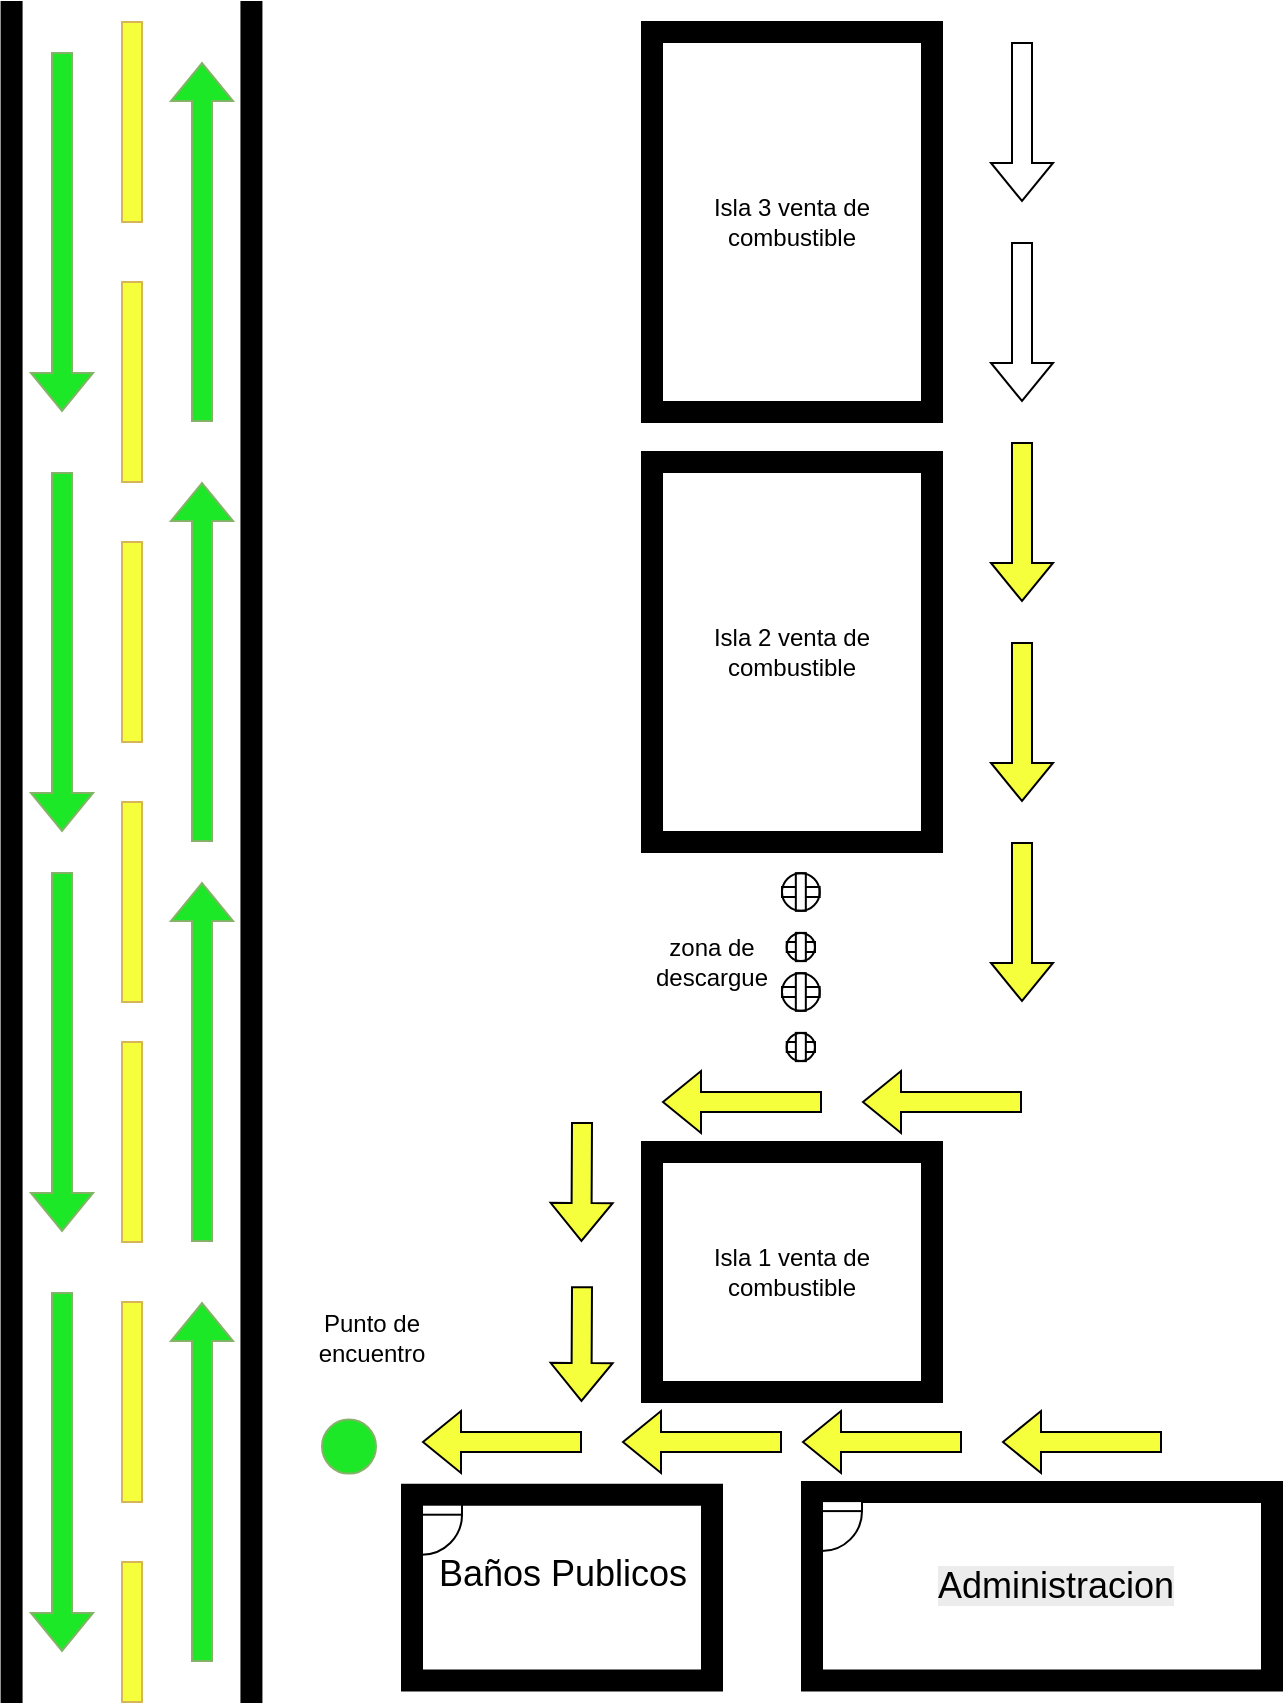 <mxfile version="28.2.0">
  <diagram name="Page-1" id="38b20595-45e3-9b7f-d5ca-b57f44c5b66d">
    <mxGraphModel dx="525" dy="921" grid="1" gridSize="10" guides="1" tooltips="1" connect="1" arrows="1" fold="1" page="1" pageScale="1" pageWidth="1100" pageHeight="850" background="none" math="0" shadow="0">
      <root>
        <mxCell id="0" />
        <mxCell id="1" parent="0" />
        <mxCell id="lSpn9x8to274P1ykeCi2-16" value="" style="group" vertex="1" connectable="0" parent="1">
          <mxGeometry x="1310" y="741.35" width="160" height="102.86" as="geometry" />
        </mxCell>
        <mxCell id="lSpn9x8to274P1ykeCi2-13" value="" style="verticalLabelPosition=bottom;html=1;verticalAlign=top;align=center;shape=mxgraph.floorplan.room;fillColor=strokeColor;" vertex="1" parent="lSpn9x8to274P1ykeCi2-16">
          <mxGeometry width="160" height="102.86" as="geometry" />
        </mxCell>
        <mxCell id="lSpn9x8to274P1ykeCi2-14" value="&lt;font style=&quot;font-size: 18px;&quot;&gt;Baños Publicos&lt;/font&gt;" style="text;strokeColor=none;align=center;fillColor=none;html=1;verticalAlign=middle;whiteSpace=wrap;rounded=0;" vertex="1" parent="lSpn9x8to274P1ykeCi2-16">
          <mxGeometry x="7.619" y="19.286" width="144.762" height="51.43" as="geometry" />
        </mxCell>
        <mxCell id="lSpn9x8to274P1ykeCi2-15" value="" style="verticalLabelPosition=bottom;html=1;verticalAlign=top;align=center;shape=mxgraph.floorplan.doorLeft;aspect=fixed;" vertex="1" parent="lSpn9x8to274P1ykeCi2-16">
          <mxGeometry x="10" y="10" width="20" height="21.25" as="geometry" />
        </mxCell>
        <mxCell id="lSpn9x8to274P1ykeCi2-20" value="" style="group" vertex="1" connectable="0" parent="1">
          <mxGeometry x="1510" y="740" width="240" height="104.21" as="geometry" />
        </mxCell>
        <mxCell id="lSpn9x8to274P1ykeCi2-17" value="" style="verticalLabelPosition=bottom;html=1;verticalAlign=top;align=center;shape=mxgraph.floorplan.room;fillColor=strokeColor;" vertex="1" parent="lSpn9x8to274P1ykeCi2-20">
          <mxGeometry width="240" height="104.21" as="geometry" />
        </mxCell>
        <mxCell id="lSpn9x8to274P1ykeCi2-18" value="" style="verticalLabelPosition=bottom;html=1;verticalAlign=top;align=center;shape=mxgraph.floorplan.doorLeft;aspect=fixed;" vertex="1" parent="lSpn9x8to274P1ykeCi2-20">
          <mxGeometry x="10" y="9.55" width="20" height="21.25" as="geometry" />
        </mxCell>
        <mxCell id="lSpn9x8to274P1ykeCi2-19" value="&lt;span style=&quot;color: rgb(0, 0, 0); font-family: Helvetica; font-size: 18px; font-style: normal; font-variant-ligatures: normal; font-variant-caps: normal; font-weight: 400; letter-spacing: normal; orphans: 2; text-indent: 0px; text-transform: none; widows: 2; word-spacing: 0px; -webkit-text-stroke-width: 0px; white-space: normal; background-color: rgb(236, 236, 236); text-decoration-thickness: initial; text-decoration-style: initial; text-decoration-color: initial; float: none; display: inline !important;&quot;&gt;Administracion&lt;/span&gt;" style="text;whiteSpace=wrap;html=1;align=center;verticalAlign=middle;" vertex="1" parent="lSpn9x8to274P1ykeCi2-20">
          <mxGeometry x="20" y="8.68" width="213.68" height="86.84" as="geometry" />
        </mxCell>
        <mxCell id="lSpn9x8to274P1ykeCi2-26" value="" style="group" vertex="1" connectable="0" parent="1">
          <mxGeometry x="1110" width="129.44" height="850" as="geometry" />
        </mxCell>
        <mxCell id="lSpn9x8to274P1ykeCi2-1" value="" style="verticalLabelPosition=bottom;html=1;verticalAlign=top;align=center;shape=mxgraph.floorplan.wall;fillColor=strokeColor;direction=south;" vertex="1" parent="lSpn9x8to274P1ykeCi2-26">
          <mxGeometry width="9.58" height="850" as="geometry" />
        </mxCell>
        <mxCell id="lSpn9x8to274P1ykeCi2-4" value="" style="verticalLabelPosition=bottom;html=1;verticalAlign=top;align=center;shape=mxgraph.floorplan.wall;fillColor=strokeColor;direction=south;" vertex="1" parent="lSpn9x8to274P1ykeCi2-26">
          <mxGeometry x="120" width="9.44" height="850" as="geometry" />
        </mxCell>
        <mxCell id="lSpn9x8to274P1ykeCi2-5" value="" style="verticalLabelPosition=bottom;html=1;verticalAlign=top;align=center;shape=mxgraph.floorplan.wall;fillColor=#F5FF3B;direction=south;strokeColor=#d6b656;" vertex="1" parent="lSpn9x8to274P1ykeCi2-26">
          <mxGeometry x="60" y="140" width="10" height="100" as="geometry" />
        </mxCell>
        <mxCell id="lSpn9x8to274P1ykeCi2-8" value="" style="verticalLabelPosition=bottom;html=1;verticalAlign=top;align=center;shape=mxgraph.floorplan.wall;fillColor=#F5FF3B;direction=south;strokeColor=#d6b656;" vertex="1" parent="lSpn9x8to274P1ykeCi2-26">
          <mxGeometry x="60" y="270" width="10" height="100" as="geometry" />
        </mxCell>
        <mxCell id="lSpn9x8to274P1ykeCi2-9" value="" style="verticalLabelPosition=bottom;html=1;verticalAlign=top;align=center;shape=mxgraph.floorplan.wall;fillColor=#F5FF3B;direction=south;strokeColor=#d6b656;" vertex="1" parent="lSpn9x8to274P1ykeCi2-26">
          <mxGeometry x="60" y="400" width="10" height="100" as="geometry" />
        </mxCell>
        <mxCell id="lSpn9x8to274P1ykeCi2-10" value="" style="verticalLabelPosition=bottom;html=1;verticalAlign=top;align=center;shape=mxgraph.floorplan.wall;fillColor=#F5FF3B;direction=south;strokeColor=#d6b656;" vertex="1" parent="lSpn9x8to274P1ykeCi2-26">
          <mxGeometry x="60" y="520" width="10" height="100" as="geometry" />
        </mxCell>
        <mxCell id="lSpn9x8to274P1ykeCi2-11" value="" style="verticalLabelPosition=bottom;html=1;verticalAlign=top;align=center;shape=mxgraph.floorplan.wall;fillColor=#F5FF3B;direction=south;strokeColor=#d6b656;" vertex="1" parent="lSpn9x8to274P1ykeCi2-26">
          <mxGeometry x="60" y="650" width="10" height="100" as="geometry" />
        </mxCell>
        <mxCell id="lSpn9x8to274P1ykeCi2-24" value="" style="verticalLabelPosition=bottom;html=1;verticalAlign=top;align=center;shape=mxgraph.floorplan.wall;fillColor=#F5FF3B;direction=south;strokeColor=#d6b656;" vertex="1" parent="lSpn9x8to274P1ykeCi2-26">
          <mxGeometry x="60" y="10" width="10" height="100" as="geometry" />
        </mxCell>
        <mxCell id="lSpn9x8to274P1ykeCi2-25" value="" style="verticalLabelPosition=bottom;html=1;verticalAlign=top;align=center;shape=mxgraph.floorplan.wall;fillColor=#F5FF3B;direction=south;strokeColor=#d6b656;" vertex="1" parent="lSpn9x8to274P1ykeCi2-26">
          <mxGeometry x="60" y="780" width="10" height="70" as="geometry" />
        </mxCell>
        <mxCell id="lSpn9x8to274P1ykeCi2-28" value="" style="shape=flexArrow;endArrow=classic;html=1;rounded=0;fillColor=#1DE827;strokeColor=#82b366;fillStyle=solid;" edge="1" parent="lSpn9x8to274P1ykeCi2-26">
          <mxGeometry width="50" height="50" relative="1" as="geometry">
            <mxPoint x="100" y="830" as="sourcePoint" />
            <mxPoint x="100" y="650" as="targetPoint" />
          </mxGeometry>
        </mxCell>
        <mxCell id="lSpn9x8to274P1ykeCi2-30" value="" style="shape=flexArrow;endArrow=classic;html=1;rounded=0;fillColor=#1DE827;strokeColor=#82b366;fillStyle=solid;" edge="1" parent="lSpn9x8to274P1ykeCi2-26">
          <mxGeometry width="50" height="50" relative="1" as="geometry">
            <mxPoint x="100" y="620" as="sourcePoint" />
            <mxPoint x="100" y="440" as="targetPoint" />
          </mxGeometry>
        </mxCell>
        <mxCell id="lSpn9x8to274P1ykeCi2-31" value="" style="shape=flexArrow;endArrow=classic;html=1;rounded=0;fillColor=#1DE827;strokeColor=#82b366;fillStyle=solid;" edge="1" parent="lSpn9x8to274P1ykeCi2-26">
          <mxGeometry width="50" height="50" relative="1" as="geometry">
            <mxPoint x="100" y="420" as="sourcePoint" />
            <mxPoint x="100" y="240" as="targetPoint" />
          </mxGeometry>
        </mxCell>
        <mxCell id="lSpn9x8to274P1ykeCi2-32" value="" style="shape=flexArrow;endArrow=classic;html=1;rounded=0;fillColor=#1DE827;strokeColor=#82b366;fillStyle=solid;" edge="1" parent="lSpn9x8to274P1ykeCi2-26">
          <mxGeometry width="50" height="50" relative="1" as="geometry">
            <mxPoint x="100" y="210" as="sourcePoint" />
            <mxPoint x="100" y="30" as="targetPoint" />
          </mxGeometry>
        </mxCell>
        <mxCell id="lSpn9x8to274P1ykeCi2-33" value="" style="shape=flexArrow;endArrow=none;html=1;rounded=0;startArrow=block;endFill=0;fillColor=#1DE827;strokeColor=#82b366;fillStyle=solid;" edge="1" parent="lSpn9x8to274P1ykeCi2-26">
          <mxGeometry width="50" height="50" relative="1" as="geometry">
            <mxPoint x="30" y="825" as="sourcePoint" />
            <mxPoint x="30" y="645" as="targetPoint" />
          </mxGeometry>
        </mxCell>
        <mxCell id="lSpn9x8to274P1ykeCi2-34" value="" style="shape=flexArrow;endArrow=none;html=1;rounded=0;startArrow=block;endFill=0;fillColor=#1DE827;strokeColor=#82b366;fillStyle=solid;" edge="1" parent="lSpn9x8to274P1ykeCi2-26">
          <mxGeometry width="50" height="50" relative="1" as="geometry">
            <mxPoint x="30" y="615" as="sourcePoint" />
            <mxPoint x="30" y="435" as="targetPoint" />
          </mxGeometry>
        </mxCell>
        <mxCell id="lSpn9x8to274P1ykeCi2-35" value="" style="shape=flexArrow;endArrow=none;html=1;rounded=0;startArrow=block;endFill=0;fillColor=#1DE827;strokeColor=#82b366;fillStyle=solid;" edge="1" parent="lSpn9x8to274P1ykeCi2-26">
          <mxGeometry width="50" height="50" relative="1" as="geometry">
            <mxPoint x="30" y="415" as="sourcePoint" />
            <mxPoint x="30" y="235" as="targetPoint" />
          </mxGeometry>
        </mxCell>
        <mxCell id="lSpn9x8to274P1ykeCi2-36" value="" style="shape=flexArrow;endArrow=none;html=1;rounded=0;startArrow=block;endFill=0;fillColor=#1DE827;strokeColor=#82b366;fillStyle=solid;" edge="1" parent="lSpn9x8to274P1ykeCi2-26">
          <mxGeometry width="50" height="50" relative="1" as="geometry">
            <mxPoint x="30" y="205" as="sourcePoint" />
            <mxPoint x="30" y="25" as="targetPoint" />
          </mxGeometry>
        </mxCell>
        <mxCell id="lSpn9x8to274P1ykeCi2-50" value="" style="group" vertex="1" connectable="0" parent="1">
          <mxGeometry x="1260" y="640" width="70" height="95.79" as="geometry" />
        </mxCell>
        <mxCell id="lSpn9x8to274P1ykeCi2-49" value="" style="ellipse;whiteSpace=wrap;html=1;aspect=fixed;fillColor=light-dark(#1de827, #1f2f1e);strokeColor=#82b366;" vertex="1" parent="lSpn9x8to274P1ykeCi2-50">
          <mxGeometry x="10" y="68.79" width="27" height="27" as="geometry" />
        </mxCell>
        <mxCell id="lSpn9x8to274P1ykeCi2-48" value="Punto de encuentro" style="text;strokeColor=none;align=center;fillColor=none;html=1;verticalAlign=middle;whiteSpace=wrap;rounded=0;" vertex="1" parent="lSpn9x8to274P1ykeCi2-50">
          <mxGeometry width="70" height="55" as="geometry" />
        </mxCell>
        <mxCell id="lSpn9x8to274P1ykeCi2-51" value="" style="group" vertex="1" connectable="0" parent="1">
          <mxGeometry x="1430" y="570" width="150" height="130" as="geometry" />
        </mxCell>
        <mxCell id="lSpn9x8to274P1ykeCi2-21" value="" style="verticalLabelPosition=bottom;html=1;verticalAlign=top;align=center;shape=mxgraph.floorplan.room;fillColor=strokeColor;" vertex="1" parent="lSpn9x8to274P1ykeCi2-51">
          <mxGeometry width="150" height="130" as="geometry" />
        </mxCell>
        <mxCell id="lSpn9x8to274P1ykeCi2-44" value="Isla 1 venta de combustible" style="text;strokeColor=none;align=center;fillColor=none;html=1;verticalAlign=middle;whiteSpace=wrap;rounded=0;" vertex="1" parent="lSpn9x8to274P1ykeCi2-51">
          <mxGeometry x="10" y="10" width="130" height="110" as="geometry" />
        </mxCell>
        <mxCell id="lSpn9x8to274P1ykeCi2-52" value="" style="group" vertex="1" connectable="0" parent="1">
          <mxGeometry x="1430" y="425" width="88.83" height="110" as="geometry" />
        </mxCell>
        <mxCell id="lSpn9x8to274P1ykeCi2-42" value="" style="group" vertex="1" connectable="0" parent="lSpn9x8to274P1ykeCi2-52">
          <mxGeometry x="70" y="10" width="18.83" height="45" as="geometry" />
        </mxCell>
        <mxCell id="lSpn9x8to274P1ykeCi2-37" value="" style="verticalLabelPosition=bottom;html=1;verticalAlign=top;align=center;shape=mxgraph.floorplan.doorRevolving;aspect=fixed;" vertex="1" parent="lSpn9x8to274P1ykeCi2-42">
          <mxGeometry x="2.36" y="30" width="14.12" height="15" as="geometry" />
        </mxCell>
        <mxCell id="lSpn9x8to274P1ykeCi2-39" value="" style="verticalLabelPosition=bottom;html=1;verticalAlign=top;align=center;shape=mxgraph.floorplan.doorRevolving;aspect=fixed;" vertex="1" parent="lSpn9x8to274P1ykeCi2-42">
          <mxGeometry width="18.83" height="20" as="geometry" />
        </mxCell>
        <mxCell id="lSpn9x8to274P1ykeCi2-43" value="" style="group" vertex="1" connectable="0" parent="lSpn9x8to274P1ykeCi2-52">
          <mxGeometry x="70" y="60" width="18.83" height="45" as="geometry" />
        </mxCell>
        <mxCell id="lSpn9x8to274P1ykeCi2-40" value="" style="verticalLabelPosition=bottom;html=1;verticalAlign=top;align=center;shape=mxgraph.floorplan.doorRevolving;aspect=fixed;" vertex="1" parent="lSpn9x8to274P1ykeCi2-43">
          <mxGeometry x="2.36" y="30" width="14.12" height="15" as="geometry" />
        </mxCell>
        <mxCell id="lSpn9x8to274P1ykeCi2-41" value="" style="verticalLabelPosition=bottom;html=1;verticalAlign=top;align=center;shape=mxgraph.floorplan.doorRevolving;aspect=fixed;" vertex="1" parent="lSpn9x8to274P1ykeCi2-43">
          <mxGeometry width="18.83" height="20" as="geometry" />
        </mxCell>
        <mxCell id="lSpn9x8to274P1ykeCi2-47" value="zona de descargue" style="text;strokeColor=none;align=center;fillColor=none;html=1;verticalAlign=middle;whiteSpace=wrap;rounded=0;" vertex="1" parent="lSpn9x8to274P1ykeCi2-52">
          <mxGeometry width="70" height="110" as="geometry" />
        </mxCell>
        <mxCell id="lSpn9x8to274P1ykeCi2-53" value="" style="group" vertex="1" connectable="0" parent="1">
          <mxGeometry x="1430" y="10" width="150" height="200" as="geometry" />
        </mxCell>
        <mxCell id="lSpn9x8to274P1ykeCi2-23" value="" style="verticalLabelPosition=bottom;html=1;verticalAlign=top;align=center;shape=mxgraph.floorplan.room;fillColor=strokeColor;" vertex="1" parent="lSpn9x8to274P1ykeCi2-53">
          <mxGeometry width="150" height="200" as="geometry" />
        </mxCell>
        <mxCell id="lSpn9x8to274P1ykeCi2-46" value="Isla 3 venta de combustible" style="text;strokeColor=none;align=center;fillColor=none;html=1;verticalAlign=middle;whiteSpace=wrap;rounded=0;" vertex="1" parent="lSpn9x8to274P1ykeCi2-53">
          <mxGeometry x="10" y="10" width="130" height="180" as="geometry" />
        </mxCell>
        <mxCell id="lSpn9x8to274P1ykeCi2-54" value="" style="group" vertex="1" connectable="0" parent="1">
          <mxGeometry x="1430" y="225" width="150" height="200" as="geometry" />
        </mxCell>
        <mxCell id="lSpn9x8to274P1ykeCi2-22" value="" style="verticalLabelPosition=bottom;html=1;verticalAlign=top;align=center;shape=mxgraph.floorplan.room;fillColor=strokeColor;" vertex="1" parent="lSpn9x8to274P1ykeCi2-54">
          <mxGeometry width="150" height="200" as="geometry" />
        </mxCell>
        <mxCell id="lSpn9x8to274P1ykeCi2-45" value="Isla 2 venta de combustible" style="text;strokeColor=none;align=center;fillColor=none;html=1;verticalAlign=middle;whiteSpace=wrap;rounded=0;" vertex="1" parent="lSpn9x8to274P1ykeCi2-54">
          <mxGeometry x="10" y="10" width="130" height="180" as="geometry" />
        </mxCell>
        <mxCell id="lSpn9x8to274P1ykeCi2-56" value="" style="shape=flexArrow;endArrow=classic;html=1;rounded=0;" edge="1" parent="1">
          <mxGeometry width="50" height="50" relative="1" as="geometry">
            <mxPoint x="1620" y="20" as="sourcePoint" />
            <mxPoint x="1620" y="100" as="targetPoint" />
          </mxGeometry>
        </mxCell>
        <mxCell id="lSpn9x8to274P1ykeCi2-57" value="" style="shape=flexArrow;endArrow=classic;html=1;rounded=0;" edge="1" parent="1">
          <mxGeometry width="50" height="50" relative="1" as="geometry">
            <mxPoint x="1620" y="120" as="sourcePoint" />
            <mxPoint x="1620" y="200" as="targetPoint" />
          </mxGeometry>
        </mxCell>
        <mxCell id="lSpn9x8to274P1ykeCi2-58" value="" style="shape=flexArrow;endArrow=classic;html=1;rounded=0;fillColor=light-dark(#f5ff3b, #ededed);gradientColor=none;" edge="1" parent="1">
          <mxGeometry width="50" height="50" relative="1" as="geometry">
            <mxPoint x="1620" y="220" as="sourcePoint" />
            <mxPoint x="1620" y="300" as="targetPoint" />
          </mxGeometry>
        </mxCell>
        <mxCell id="lSpn9x8to274P1ykeCi2-59" value="" style="shape=flexArrow;endArrow=classic;html=1;rounded=0;fillColor=light-dark(#f5ff3b, #ededed);gradientColor=none;" edge="1" parent="1">
          <mxGeometry width="50" height="50" relative="1" as="geometry">
            <mxPoint x="1620" y="320" as="sourcePoint" />
            <mxPoint x="1620" y="400" as="targetPoint" />
          </mxGeometry>
        </mxCell>
        <mxCell id="lSpn9x8to274P1ykeCi2-60" value="" style="shape=flexArrow;endArrow=classic;html=1;rounded=0;fillColor=light-dark(#f5ff3b, #ededed);gradientColor=none;" edge="1" parent="1">
          <mxGeometry width="50" height="50" relative="1" as="geometry">
            <mxPoint x="1620" y="420" as="sourcePoint" />
            <mxPoint x="1620" y="500" as="targetPoint" />
          </mxGeometry>
        </mxCell>
        <mxCell id="lSpn9x8to274P1ykeCi2-62" value="" style="shape=flexArrow;endArrow=classic;html=1;rounded=0;fillColor=light-dark(#f5ff3b, #ededed);gradientColor=none;" edge="1" parent="1">
          <mxGeometry width="50" height="50" relative="1" as="geometry">
            <mxPoint x="1620" y="550" as="sourcePoint" />
            <mxPoint x="1540" y="550" as="targetPoint" />
          </mxGeometry>
        </mxCell>
        <mxCell id="lSpn9x8to274P1ykeCi2-63" value="" style="shape=flexArrow;endArrow=classic;html=1;rounded=0;fillColor=light-dark(#f5ff3b, #ededed);gradientColor=none;" edge="1" parent="1">
          <mxGeometry width="50" height="50" relative="1" as="geometry">
            <mxPoint x="1520" y="550" as="sourcePoint" />
            <mxPoint x="1440" y="550" as="targetPoint" />
          </mxGeometry>
        </mxCell>
        <mxCell id="lSpn9x8to274P1ykeCi2-65" value="" style="shape=flexArrow;endArrow=classic;html=1;rounded=0;fillColor=light-dark(#f5ff3b, #ededed);gradientColor=none;" edge="1" parent="1">
          <mxGeometry width="50" height="50" relative="1" as="geometry">
            <mxPoint x="1400" y="560" as="sourcePoint" />
            <mxPoint x="1399.71" y="620" as="targetPoint" />
          </mxGeometry>
        </mxCell>
        <mxCell id="lSpn9x8to274P1ykeCi2-66" value="" style="shape=flexArrow;endArrow=classic;html=1;rounded=0;fillColor=light-dark(#f5ff3b, #ededed);gradientColor=none;" edge="1" parent="1">
          <mxGeometry width="50" height="50" relative="1" as="geometry">
            <mxPoint x="1400" y="642.11" as="sourcePoint" />
            <mxPoint x="1399.71" y="700" as="targetPoint" />
          </mxGeometry>
        </mxCell>
        <mxCell id="lSpn9x8to274P1ykeCi2-67" value="" style="shape=flexArrow;endArrow=classic;html=1;rounded=0;fillColor=light-dark(#f5ff3b, #ededed);gradientColor=none;" edge="1" parent="1">
          <mxGeometry width="50" height="50" relative="1" as="geometry">
            <mxPoint x="1690" y="720" as="sourcePoint" />
            <mxPoint x="1610" y="720" as="targetPoint" />
          </mxGeometry>
        </mxCell>
        <mxCell id="lSpn9x8to274P1ykeCi2-68" value="" style="shape=flexArrow;endArrow=classic;html=1;rounded=0;fillColor=light-dark(#f5ff3b, #ededed);gradientColor=none;" edge="1" parent="1">
          <mxGeometry width="50" height="50" relative="1" as="geometry">
            <mxPoint x="1590" y="720" as="sourcePoint" />
            <mxPoint x="1510" y="720" as="targetPoint" />
          </mxGeometry>
        </mxCell>
        <mxCell id="lSpn9x8to274P1ykeCi2-69" value="" style="shape=flexArrow;endArrow=classic;html=1;rounded=0;fillColor=light-dark(#f5ff3b, #ededed);gradientColor=none;" edge="1" parent="1">
          <mxGeometry width="50" height="50" relative="1" as="geometry">
            <mxPoint x="1500" y="720" as="sourcePoint" />
            <mxPoint x="1420" y="720" as="targetPoint" />
          </mxGeometry>
        </mxCell>
        <mxCell id="lSpn9x8to274P1ykeCi2-70" value="" style="shape=flexArrow;endArrow=classic;html=1;rounded=0;fillColor=light-dark(#f5ff3b, #ededed);gradientColor=none;" edge="1" parent="1">
          <mxGeometry width="50" height="50" relative="1" as="geometry">
            <mxPoint x="1400" y="720" as="sourcePoint" />
            <mxPoint x="1320" y="720" as="targetPoint" />
          </mxGeometry>
        </mxCell>
      </root>
    </mxGraphModel>
  </diagram>
</mxfile>
